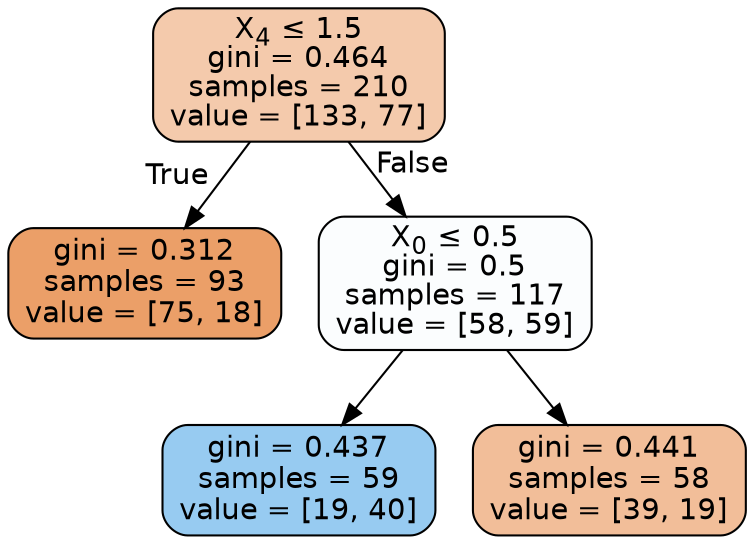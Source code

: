 digraph Tree {
node [shape=box, style="filled, rounded", color="black", fontname=helvetica] ;
edge [fontname=helvetica] ;
0 [label=<X<SUB>4</SUB> &le; 1.5<br/>gini = 0.464<br/>samples = 210<br/>value = [133, 77]>, fillcolor="#e581396b"] ;
1 [label=<gini = 0.312<br/>samples = 93<br/>value = [75, 18]>, fillcolor="#e58139c2"] ;
0 -> 1 [labeldistance=2.5, labelangle=45, headlabel="True"] ;
2 [label=<X<SUB>0</SUB> &le; 0.5<br/>gini = 0.5<br/>samples = 117<br/>value = [58, 59]>, fillcolor="#399de504"] ;
0 -> 2 [labeldistance=2.5, labelangle=-45, headlabel="False"] ;
3 [label=<gini = 0.437<br/>samples = 59<br/>value = [19, 40]>, fillcolor="#399de586"] ;
2 -> 3 ;
4 [label=<gini = 0.441<br/>samples = 58<br/>value = [39, 19]>, fillcolor="#e5813983"] ;
2 -> 4 ;
}